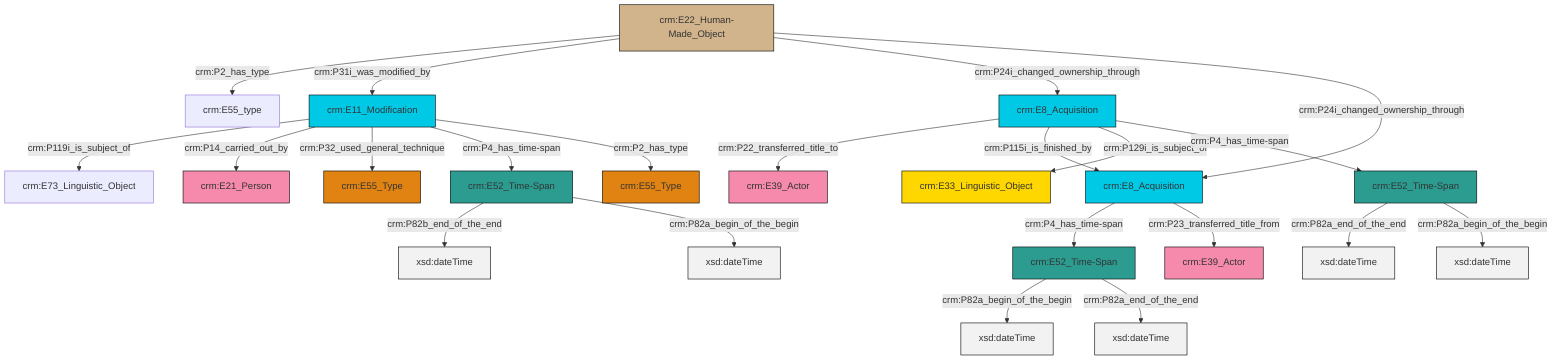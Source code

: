 graph TD
classDef Literal fill:#f2f2f2,stroke:#000000;
classDef CRM_Entity fill:#FFFFFF,stroke:#000000;
classDef Temporal_Entity fill:#00C9E6, stroke:#000000;
classDef Type fill:#E18312, stroke:#000000;
classDef Time-Span fill:#2C9C91, stroke:#000000;
classDef Appellation fill:#FFEB7F, stroke:#000000;
classDef Place fill:#008836, stroke:#000000;
classDef Persistent_Item fill:#B266B2, stroke:#000000;
classDef Conceptual_Object fill:#FFD700, stroke:#000000;
classDef Physical_Thing fill:#D2B48C, stroke:#000000;
classDef Actor fill:#f58aad, stroke:#000000;
classDef PC_Classes fill:#4ce600, stroke:#000000;
classDef Multi fill:#cccccc,stroke:#000000;

2["crm:E8_Acquisition"]:::Temporal_Entity -->|crm:P4_has_time-span| 3["crm:E52_Time-Span"]:::Time-Span
4["crm:E8_Acquisition"]:::Temporal_Entity -->|crm:P22_transferred_title_to| 5["crm:E39_Actor"]:::Actor
6["crm:E11_Modification"]:::Temporal_Entity -->|crm:P119i_is_subject_of| 7["crm:E73_Linguistic_Object"]:::Default
8["crm:E52_Time-Span"]:::Time-Span -->|crm:P82b_end_of_the_end| 9[xsd:dateTime]:::Literal
11["crm:E22_Human-Made_Object"]:::Physical_Thing -->|crm:P2_has_type| 12["crm:E55_type"]:::Default
6["crm:E11_Modification"]:::Temporal_Entity -->|crm:P14_carried_out_by| 0["crm:E21_Person"]:::Actor
13["crm:E52_Time-Span"]:::Time-Span -->|crm:P82a_end_of_the_end| 14[xsd:dateTime]:::Literal
11["crm:E22_Human-Made_Object"]:::Physical_Thing -->|crm:P31i_was_modified_by| 6["crm:E11_Modification"]:::Temporal_Entity
8["crm:E52_Time-Span"]:::Time-Span -->|crm:P82a_begin_of_the_begin| 15[xsd:dateTime]:::Literal
3["crm:E52_Time-Span"]:::Time-Span -->|crm:P82a_begin_of_the_begin| 17[xsd:dateTime]:::Literal
4["crm:E8_Acquisition"]:::Temporal_Entity -->|crm:P115i_is_finished_by| 2["crm:E8_Acquisition"]:::Temporal_Entity
4["crm:E8_Acquisition"]:::Temporal_Entity -->|crm:P129i_is_subject_of| 19["crm:E33_Linguistic_Object"]:::Conceptual_Object
11["crm:E22_Human-Made_Object"]:::Physical_Thing -->|crm:P24i_changed_ownership_through| 4["crm:E8_Acquisition"]:::Temporal_Entity
4["crm:E8_Acquisition"]:::Temporal_Entity -->|crm:P4_has_time-span| 13["crm:E52_Time-Span"]:::Time-Span
2["crm:E8_Acquisition"]:::Temporal_Entity -->|crm:P23_transferred_title_from| 22["crm:E39_Actor"]:::Actor
6["crm:E11_Modification"]:::Temporal_Entity -->|crm:P32_used_general_technique| 27["crm:E55_Type"]:::Type
13["crm:E52_Time-Span"]:::Time-Span -->|crm:P82a_begin_of_the_begin| 30[xsd:dateTime]:::Literal
3["crm:E52_Time-Span"]:::Time-Span -->|crm:P82a_end_of_the_end| 31[xsd:dateTime]:::Literal
6["crm:E11_Modification"]:::Temporal_Entity -->|crm:P4_has_time-span| 8["crm:E52_Time-Span"]:::Time-Span
6["crm:E11_Modification"]:::Temporal_Entity -->|crm:P2_has_type| 32["crm:E55_Type"]:::Type
11["crm:E22_Human-Made_Object"]:::Physical_Thing -->|crm:P24i_changed_ownership_through| 2["crm:E8_Acquisition"]:::Temporal_Entity